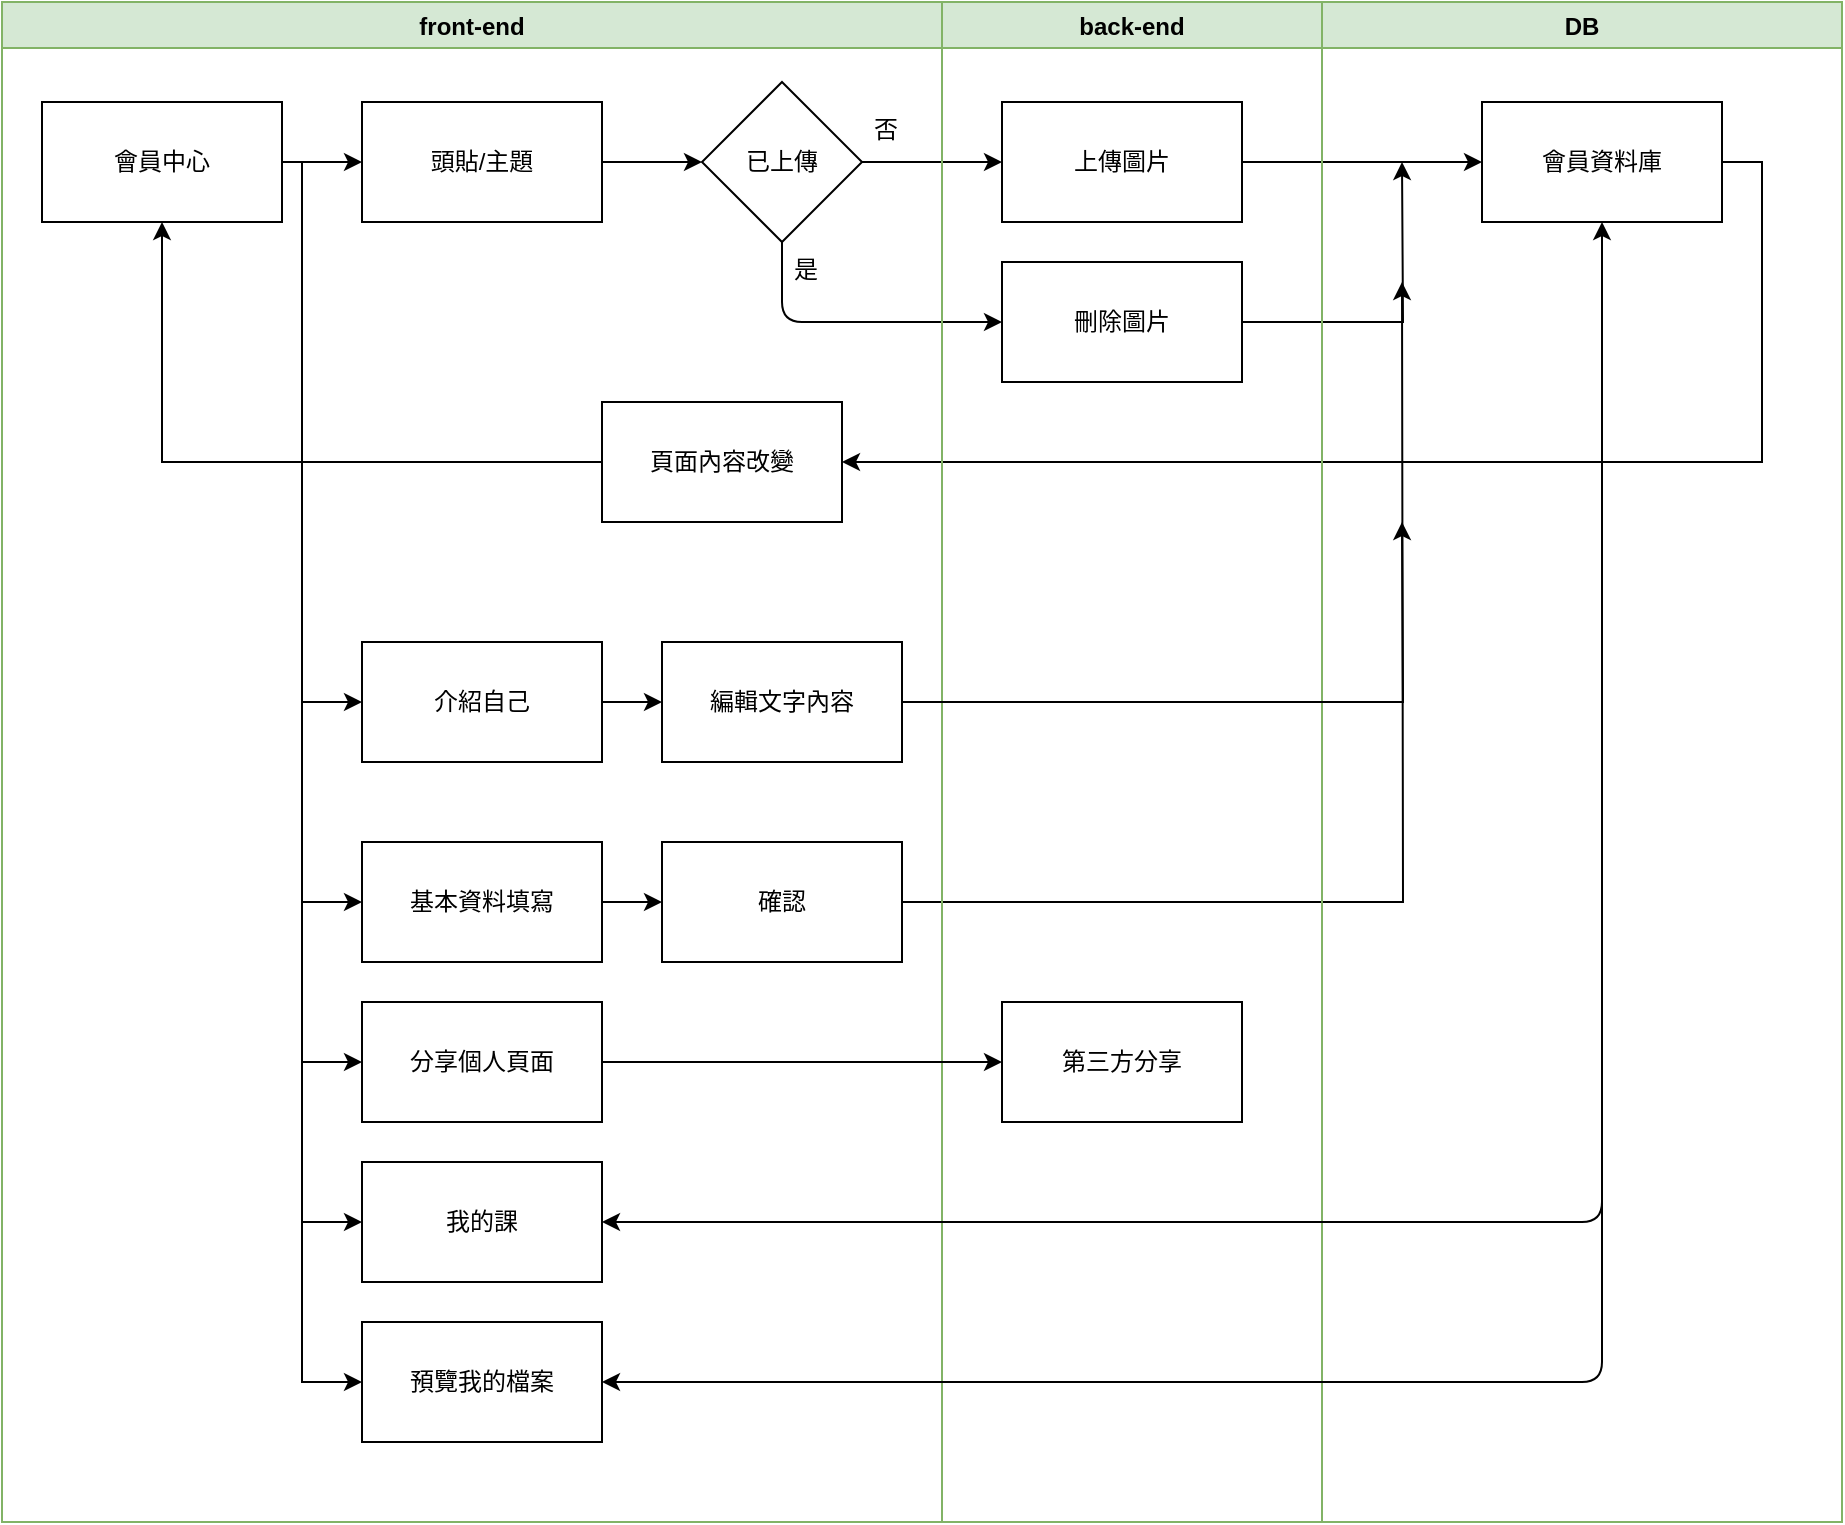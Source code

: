 <mxfile version="14.7.6" type="github">
  <diagram id="NYds4OF2F6dZMDo00Igu" name="Page-1">
    <mxGraphModel dx="1038" dy="548" grid="1" gridSize="10" guides="1" tooltips="1" connect="1" arrows="1" fold="1" page="1" pageScale="1" pageWidth="827" pageHeight="1169" math="0" shadow="0">
      <root>
        <mxCell id="0" />
        <mxCell id="1" parent="0" />
        <mxCell id="r4Dl97WL2-O0kpGL2Dar-1" value="front-end" style="swimlane;fillColor=#d5e8d4;strokeColor=#82b366;" vertex="1" parent="1">
          <mxGeometry x="60" y="70" width="470" height="760" as="geometry" />
        </mxCell>
        <mxCell id="r4Dl97WL2-O0kpGL2Dar-2" style="edgeStyle=orthogonalEdgeStyle;rounded=0;orthogonalLoop=1;jettySize=auto;html=1;entryX=0;entryY=0.5;entryDx=0;entryDy=0;" edge="1" parent="r4Dl97WL2-O0kpGL2Dar-1" source="r4Dl97WL2-O0kpGL2Dar-3" target="r4Dl97WL2-O0kpGL2Dar-15">
          <mxGeometry relative="1" as="geometry">
            <Array as="points">
              <mxPoint x="150" y="80" />
              <mxPoint x="150" y="350" />
            </Array>
          </mxGeometry>
        </mxCell>
        <mxCell id="r4Dl97WL2-O0kpGL2Dar-3" value="會員中心" style="rounded=0;whiteSpace=wrap;html=1;" vertex="1" parent="r4Dl97WL2-O0kpGL2Dar-1">
          <mxGeometry x="20" y="50" width="120" height="60" as="geometry" />
        </mxCell>
        <mxCell id="r4Dl97WL2-O0kpGL2Dar-4" value="頭貼/主題" style="rounded=0;whiteSpace=wrap;html=1;" vertex="1" parent="r4Dl97WL2-O0kpGL2Dar-1">
          <mxGeometry x="180" y="50" width="120" height="60" as="geometry" />
        </mxCell>
        <mxCell id="r4Dl97WL2-O0kpGL2Dar-5" value="" style="endArrow=classic;html=1;exitX=1;exitY=0.5;exitDx=0;exitDy=0;entryX=0;entryY=0.5;entryDx=0;entryDy=0;" edge="1" parent="r4Dl97WL2-O0kpGL2Dar-1" source="r4Dl97WL2-O0kpGL2Dar-3" target="r4Dl97WL2-O0kpGL2Dar-4">
          <mxGeometry width="50" height="50" relative="1" as="geometry">
            <mxPoint x="440" y="230" as="sourcePoint" />
            <mxPoint x="490" y="180" as="targetPoint" />
          </mxGeometry>
        </mxCell>
        <mxCell id="r4Dl97WL2-O0kpGL2Dar-6" value="已上傳" style="rhombus;whiteSpace=wrap;html=1;" vertex="1" parent="r4Dl97WL2-O0kpGL2Dar-1">
          <mxGeometry x="350" y="40" width="80" height="80" as="geometry" />
        </mxCell>
        <mxCell id="r4Dl97WL2-O0kpGL2Dar-7" value="" style="endArrow=classic;html=1;exitX=1;exitY=0.5;exitDx=0;exitDy=0;entryX=0;entryY=0.5;entryDx=0;entryDy=0;" edge="1" parent="r4Dl97WL2-O0kpGL2Dar-1" source="r4Dl97WL2-O0kpGL2Dar-4" target="r4Dl97WL2-O0kpGL2Dar-6">
          <mxGeometry width="50" height="50" relative="1" as="geometry">
            <mxPoint x="440" y="230" as="sourcePoint" />
            <mxPoint x="490" y="180" as="targetPoint" />
          </mxGeometry>
        </mxCell>
        <mxCell id="r4Dl97WL2-O0kpGL2Dar-8" value="上傳圖片" style="rounded=0;whiteSpace=wrap;html=1;" vertex="1" parent="r4Dl97WL2-O0kpGL2Dar-1">
          <mxGeometry x="500" y="50" width="120" height="60" as="geometry" />
        </mxCell>
        <mxCell id="r4Dl97WL2-O0kpGL2Dar-9" value="" style="endArrow=classic;html=1;exitX=1;exitY=0.5;exitDx=0;exitDy=0;entryX=0;entryY=0.5;entryDx=0;entryDy=0;" edge="1" parent="r4Dl97WL2-O0kpGL2Dar-1" source="r4Dl97WL2-O0kpGL2Dar-6" target="r4Dl97WL2-O0kpGL2Dar-8">
          <mxGeometry width="50" height="50" relative="1" as="geometry">
            <mxPoint x="440" y="230" as="sourcePoint" />
            <mxPoint x="490" y="180" as="targetPoint" />
          </mxGeometry>
        </mxCell>
        <mxCell id="r4Dl97WL2-O0kpGL2Dar-10" value="否" style="text;strokeColor=none;fillColor=none;align=left;verticalAlign=top;spacingLeft=4;spacingRight=4;overflow=hidden;rotatable=0;points=[[0,0.5],[1,0.5]];portConstraint=eastwest;" vertex="1" parent="r4Dl97WL2-O0kpGL2Dar-1">
          <mxGeometry x="430" y="50" width="60" height="26" as="geometry" />
        </mxCell>
        <mxCell id="r4Dl97WL2-O0kpGL2Dar-11" value="刪除圖片" style="rounded=0;whiteSpace=wrap;html=1;" vertex="1" parent="r4Dl97WL2-O0kpGL2Dar-1">
          <mxGeometry x="500" y="130" width="120" height="60" as="geometry" />
        </mxCell>
        <mxCell id="r4Dl97WL2-O0kpGL2Dar-12" value="" style="endArrow=classic;html=1;entryX=0;entryY=0.5;entryDx=0;entryDy=0;exitX=0.5;exitY=1;exitDx=0;exitDy=0;" edge="1" parent="r4Dl97WL2-O0kpGL2Dar-1" source="r4Dl97WL2-O0kpGL2Dar-6" target="r4Dl97WL2-O0kpGL2Dar-11">
          <mxGeometry width="50" height="50" relative="1" as="geometry">
            <mxPoint x="440" y="230" as="sourcePoint" />
            <mxPoint x="490" y="180" as="targetPoint" />
            <Array as="points">
              <mxPoint x="390" y="160" />
            </Array>
          </mxGeometry>
        </mxCell>
        <mxCell id="r4Dl97WL2-O0kpGL2Dar-13" value="是" style="text;strokeColor=none;fillColor=none;align=left;verticalAlign=top;spacingLeft=4;spacingRight=4;overflow=hidden;rotatable=0;points=[[0,0.5],[1,0.5]];portConstraint=eastwest;" vertex="1" parent="r4Dl97WL2-O0kpGL2Dar-1">
          <mxGeometry x="390" y="120" width="60" height="26" as="geometry" />
        </mxCell>
        <mxCell id="r4Dl97WL2-O0kpGL2Dar-47" style="edgeStyle=orthogonalEdgeStyle;rounded=0;orthogonalLoop=1;jettySize=auto;html=1;exitX=1;exitY=0.5;exitDx=0;exitDy=0;entryX=0;entryY=0.5;entryDx=0;entryDy=0;" edge="1" parent="r4Dl97WL2-O0kpGL2Dar-1" source="r4Dl97WL2-O0kpGL2Dar-15" target="r4Dl97WL2-O0kpGL2Dar-46">
          <mxGeometry relative="1" as="geometry" />
        </mxCell>
        <mxCell id="r4Dl97WL2-O0kpGL2Dar-15" value="介紹自己" style="rounded=0;whiteSpace=wrap;html=1;" vertex="1" parent="r4Dl97WL2-O0kpGL2Dar-1">
          <mxGeometry x="180" y="320" width="120" height="60" as="geometry" />
        </mxCell>
        <mxCell id="r4Dl97WL2-O0kpGL2Dar-16" value="基本資料填寫" style="rounded=0;whiteSpace=wrap;html=1;" vertex="1" parent="r4Dl97WL2-O0kpGL2Dar-1">
          <mxGeometry x="180" y="420" width="120" height="60" as="geometry" />
        </mxCell>
        <mxCell id="r4Dl97WL2-O0kpGL2Dar-17" value="分享個人頁面" style="rounded=0;whiteSpace=wrap;html=1;" vertex="1" parent="r4Dl97WL2-O0kpGL2Dar-1">
          <mxGeometry x="180" y="500" width="120" height="60" as="geometry" />
        </mxCell>
        <mxCell id="r4Dl97WL2-O0kpGL2Dar-18" value="我的課" style="rounded=0;whiteSpace=wrap;html=1;" vertex="1" parent="r4Dl97WL2-O0kpGL2Dar-1">
          <mxGeometry x="180" y="580" width="120" height="60" as="geometry" />
        </mxCell>
        <mxCell id="r4Dl97WL2-O0kpGL2Dar-20" value="預覽我的檔案" style="rounded=0;whiteSpace=wrap;html=1;" vertex="1" parent="r4Dl97WL2-O0kpGL2Dar-1">
          <mxGeometry x="180" y="660" width="120" height="60" as="geometry" />
        </mxCell>
        <mxCell id="r4Dl97WL2-O0kpGL2Dar-26" value="確認" style="rounded=0;whiteSpace=wrap;html=1;" vertex="1" parent="r4Dl97WL2-O0kpGL2Dar-1">
          <mxGeometry x="330" y="420" width="120" height="60" as="geometry" />
        </mxCell>
        <mxCell id="r4Dl97WL2-O0kpGL2Dar-27" style="edgeStyle=orthogonalEdgeStyle;rounded=0;orthogonalLoop=1;jettySize=auto;html=1;exitX=1;exitY=0.5;exitDx=0;exitDy=0;entryX=0;entryY=0.5;entryDx=0;entryDy=0;" edge="1" parent="r4Dl97WL2-O0kpGL2Dar-1" source="r4Dl97WL2-O0kpGL2Dar-16" target="r4Dl97WL2-O0kpGL2Dar-26">
          <mxGeometry relative="1" as="geometry" />
        </mxCell>
        <mxCell id="r4Dl97WL2-O0kpGL2Dar-28" style="edgeStyle=orthogonalEdgeStyle;rounded=0;orthogonalLoop=1;jettySize=auto;html=1;exitX=0;exitY=0.5;exitDx=0;exitDy=0;entryX=0.5;entryY=1;entryDx=0;entryDy=0;" edge="1" parent="r4Dl97WL2-O0kpGL2Dar-1" source="r4Dl97WL2-O0kpGL2Dar-29" target="r4Dl97WL2-O0kpGL2Dar-3">
          <mxGeometry relative="1" as="geometry" />
        </mxCell>
        <mxCell id="r4Dl97WL2-O0kpGL2Dar-29" value="頁面內容改變" style="rounded=0;whiteSpace=wrap;html=1;" vertex="1" parent="r4Dl97WL2-O0kpGL2Dar-1">
          <mxGeometry x="300" y="200" width="120" height="60" as="geometry" />
        </mxCell>
        <mxCell id="r4Dl97WL2-O0kpGL2Dar-46" value="編輯文字內容" style="rounded=0;whiteSpace=wrap;html=1;" vertex="1" parent="r4Dl97WL2-O0kpGL2Dar-1">
          <mxGeometry x="330" y="320" width="120" height="60" as="geometry" />
        </mxCell>
        <mxCell id="r4Dl97WL2-O0kpGL2Dar-30" style="edgeStyle=orthogonalEdgeStyle;rounded=0;orthogonalLoop=1;jettySize=auto;html=1;exitX=1;exitY=0.5;exitDx=0;exitDy=0;entryX=1;entryY=0.5;entryDx=0;entryDy=0;" edge="1" parent="1" source="r4Dl97WL2-O0kpGL2Dar-31" target="r4Dl97WL2-O0kpGL2Dar-29">
          <mxGeometry relative="1" as="geometry">
            <Array as="points">
              <mxPoint x="940" y="150" />
              <mxPoint x="940" y="300" />
            </Array>
          </mxGeometry>
        </mxCell>
        <mxCell id="r4Dl97WL2-O0kpGL2Dar-31" value="會員資料庫" style="rounded=0;whiteSpace=wrap;html=1;" vertex="1" parent="1">
          <mxGeometry x="800" y="120" width="120" height="60" as="geometry" />
        </mxCell>
        <mxCell id="r4Dl97WL2-O0kpGL2Dar-32" value="" style="endArrow=classic;html=1;entryX=0;entryY=0.5;entryDx=0;entryDy=0;exitX=1;exitY=0.5;exitDx=0;exitDy=0;" edge="1" parent="1" source="r4Dl97WL2-O0kpGL2Dar-8" target="r4Dl97WL2-O0kpGL2Dar-31">
          <mxGeometry width="50" height="50" relative="1" as="geometry">
            <mxPoint x="500" y="300" as="sourcePoint" />
            <mxPoint x="550" y="250" as="targetPoint" />
          </mxGeometry>
        </mxCell>
        <mxCell id="r4Dl97WL2-O0kpGL2Dar-35" style="edgeStyle=orthogonalEdgeStyle;rounded=0;orthogonalLoop=1;jettySize=auto;html=1;exitX=1;exitY=0.5;exitDx=0;exitDy=0;" edge="1" parent="1" source="r4Dl97WL2-O0kpGL2Dar-26">
          <mxGeometry relative="1" as="geometry">
            <mxPoint x="760" y="210" as="targetPoint" />
          </mxGeometry>
        </mxCell>
        <mxCell id="r4Dl97WL2-O0kpGL2Dar-37" style="edgeStyle=orthogonalEdgeStyle;rounded=0;orthogonalLoop=1;jettySize=auto;html=1;" edge="1" parent="1" source="r4Dl97WL2-O0kpGL2Dar-11">
          <mxGeometry relative="1" as="geometry">
            <mxPoint x="760" y="150" as="targetPoint" />
          </mxGeometry>
        </mxCell>
        <mxCell id="r4Dl97WL2-O0kpGL2Dar-38" style="edgeStyle=orthogonalEdgeStyle;rounded=0;orthogonalLoop=1;jettySize=auto;html=1;entryX=0;entryY=0.5;entryDx=0;entryDy=0;" edge="1" parent="1">
          <mxGeometry relative="1" as="geometry">
            <mxPoint x="210" y="270" as="sourcePoint" />
            <mxPoint x="240" y="520" as="targetPoint" />
            <Array as="points">
              <mxPoint x="210" y="280" />
              <mxPoint x="210" y="520" />
            </Array>
          </mxGeometry>
        </mxCell>
        <mxCell id="r4Dl97WL2-O0kpGL2Dar-39" style="edgeStyle=orthogonalEdgeStyle;rounded=0;orthogonalLoop=1;jettySize=auto;html=1;entryX=0;entryY=0.5;entryDx=0;entryDy=0;" edge="1" parent="1">
          <mxGeometry relative="1" as="geometry">
            <mxPoint x="210" y="350" as="sourcePoint" />
            <mxPoint x="240" y="600" as="targetPoint" />
            <Array as="points">
              <mxPoint x="210" y="600" />
            </Array>
          </mxGeometry>
        </mxCell>
        <mxCell id="r4Dl97WL2-O0kpGL2Dar-40" style="edgeStyle=orthogonalEdgeStyle;rounded=0;orthogonalLoop=1;jettySize=auto;html=1;entryX=0;entryY=0.5;entryDx=0;entryDy=0;" edge="1" parent="1">
          <mxGeometry relative="1" as="geometry">
            <mxPoint x="210" y="430" as="sourcePoint" />
            <mxPoint x="240" y="680" as="targetPoint" />
            <Array as="points">
              <mxPoint x="210" y="440" />
              <mxPoint x="210" y="680" />
            </Array>
          </mxGeometry>
        </mxCell>
        <mxCell id="r4Dl97WL2-O0kpGL2Dar-41" style="edgeStyle=orthogonalEdgeStyle;rounded=0;orthogonalLoop=1;jettySize=auto;html=1;entryX=0;entryY=0.5;entryDx=0;entryDy=0;" edge="1" parent="1">
          <mxGeometry relative="1" as="geometry">
            <mxPoint x="210" y="510" as="sourcePoint" />
            <mxPoint x="240" y="760" as="targetPoint" />
            <Array as="points">
              <mxPoint x="210" y="520" />
              <mxPoint x="210" y="760" />
            </Array>
          </mxGeometry>
        </mxCell>
        <mxCell id="r4Dl97WL2-O0kpGL2Dar-44" value="back-end" style="swimlane;fillColor=#d5e8d4;strokeColor=#82b366;" vertex="1" parent="1">
          <mxGeometry x="530" y="70" width="190" height="760" as="geometry" />
        </mxCell>
        <mxCell id="r4Dl97WL2-O0kpGL2Dar-49" value="第三方分享" style="rounded=0;whiteSpace=wrap;html=1;" vertex="1" parent="r4Dl97WL2-O0kpGL2Dar-44">
          <mxGeometry x="30" y="500" width="120" height="60" as="geometry" />
        </mxCell>
        <mxCell id="r4Dl97WL2-O0kpGL2Dar-45" value="DB" style="swimlane;fillColor=#d5e8d4;strokeColor=#82b366;" vertex="1" parent="1">
          <mxGeometry x="720" y="70" width="260" height="760" as="geometry">
            <mxRectangle x="720" y="70" width="50" height="23" as="alternateBounds" />
          </mxGeometry>
        </mxCell>
        <mxCell id="r4Dl97WL2-O0kpGL2Dar-48" style="edgeStyle=orthogonalEdgeStyle;rounded=0;orthogonalLoop=1;jettySize=auto;html=1;" edge="1" parent="1" source="r4Dl97WL2-O0kpGL2Dar-46">
          <mxGeometry relative="1" as="geometry">
            <mxPoint x="760" y="330" as="targetPoint" />
          </mxGeometry>
        </mxCell>
        <mxCell id="r4Dl97WL2-O0kpGL2Dar-50" style="edgeStyle=orthogonalEdgeStyle;rounded=0;orthogonalLoop=1;jettySize=auto;html=1;exitX=1;exitY=0.5;exitDx=0;exitDy=0;entryX=0;entryY=0.5;entryDx=0;entryDy=0;" edge="1" parent="1" source="r4Dl97WL2-O0kpGL2Dar-17" target="r4Dl97WL2-O0kpGL2Dar-49">
          <mxGeometry relative="1" as="geometry" />
        </mxCell>
        <mxCell id="r4Dl97WL2-O0kpGL2Dar-54" value="" style="endArrow=classic;startArrow=classic;html=1;exitX=1;exitY=0.5;exitDx=0;exitDy=0;" edge="1" parent="1" source="r4Dl97WL2-O0kpGL2Dar-18">
          <mxGeometry width="50" height="50" relative="1" as="geometry">
            <mxPoint x="600" y="400" as="sourcePoint" />
            <mxPoint x="860" y="180" as="targetPoint" />
            <Array as="points">
              <mxPoint x="860" y="680" />
            </Array>
          </mxGeometry>
        </mxCell>
        <mxCell id="r4Dl97WL2-O0kpGL2Dar-55" value="" style="endArrow=classic;html=1;entryX=1;entryY=0.5;entryDx=0;entryDy=0;" edge="1" parent="1" target="r4Dl97WL2-O0kpGL2Dar-20">
          <mxGeometry width="50" height="50" relative="1" as="geometry">
            <mxPoint x="860" y="660" as="sourcePoint" />
            <mxPoint x="650" y="550" as="targetPoint" />
            <Array as="points">
              <mxPoint x="860" y="760" />
            </Array>
          </mxGeometry>
        </mxCell>
      </root>
    </mxGraphModel>
  </diagram>
</mxfile>
